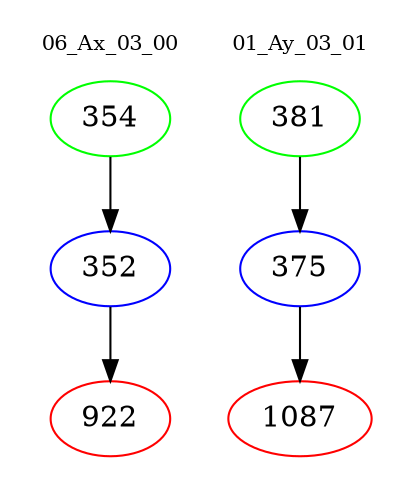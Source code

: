 digraph{
subgraph cluster_0 {
color = white
label = "06_Ax_03_00";
fontsize=10;
T0_354 [label="354", color="green"]
T0_354 -> T0_352 [color="black"]
T0_352 [label="352", color="blue"]
T0_352 -> T0_922 [color="black"]
T0_922 [label="922", color="red"]
}
subgraph cluster_1 {
color = white
label = "01_Ay_03_01";
fontsize=10;
T1_381 [label="381", color="green"]
T1_381 -> T1_375 [color="black"]
T1_375 [label="375", color="blue"]
T1_375 -> T1_1087 [color="black"]
T1_1087 [label="1087", color="red"]
}
}
